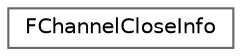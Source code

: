 digraph "Graphical Class Hierarchy"
{
 // INTERACTIVE_SVG=YES
 // LATEX_PDF_SIZE
  bgcolor="transparent";
  edge [fontname=Helvetica,fontsize=10,labelfontname=Helvetica,labelfontsize=10];
  node [fontname=Helvetica,fontsize=10,shape=box,height=0.2,width=0.4];
  rankdir="LR";
  Node0 [id="Node000000",label="FChannelCloseInfo",height=0.2,width=0.4,color="grey40", fillcolor="white", style="filled",URL="$dc/deb/structFChannelCloseInfo.html",tooltip=" "];
}
